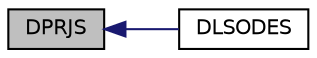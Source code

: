 digraph G
{
  edge [fontname="Helvetica",fontsize="10",labelfontname="Helvetica",labelfontsize="10"];
  node [fontname="Helvetica",fontsize="10",shape=record];
  rankdir=LR;
  Node1 [label="DPRJS",height=0.2,width=0.4,color="black", fillcolor="grey75", style="filled" fontcolor="black"];
  Node1 -> Node2 [dir=back,color="midnightblue",fontsize="10",style="solid",fontname="Helvetica"];
  Node2 [label="DLSODES",height=0.2,width=0.4,color="black", fillcolor="white", style="filled",URL="$opkdmain_8f.html#a9ba73fbed77c11ec4abd126bbf966442"];
}
